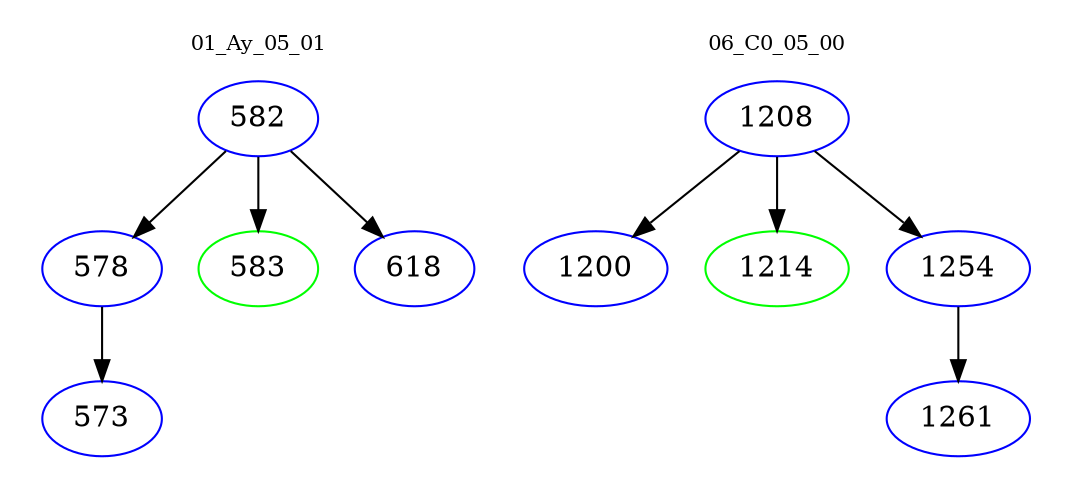 digraph{
subgraph cluster_0 {
color = white
label = "01_Ay_05_01";
fontsize=10;
T0_582 [label="582", color="blue"]
T0_582 -> T0_578 [color="black"]
T0_578 [label="578", color="blue"]
T0_578 -> T0_573 [color="black"]
T0_573 [label="573", color="blue"]
T0_582 -> T0_583 [color="black"]
T0_583 [label="583", color="green"]
T0_582 -> T0_618 [color="black"]
T0_618 [label="618", color="blue"]
}
subgraph cluster_1 {
color = white
label = "06_C0_05_00";
fontsize=10;
T1_1208 [label="1208", color="blue"]
T1_1208 -> T1_1200 [color="black"]
T1_1200 [label="1200", color="blue"]
T1_1208 -> T1_1214 [color="black"]
T1_1214 [label="1214", color="green"]
T1_1208 -> T1_1254 [color="black"]
T1_1254 [label="1254", color="blue"]
T1_1254 -> T1_1261 [color="black"]
T1_1261 [label="1261", color="blue"]
}
}
